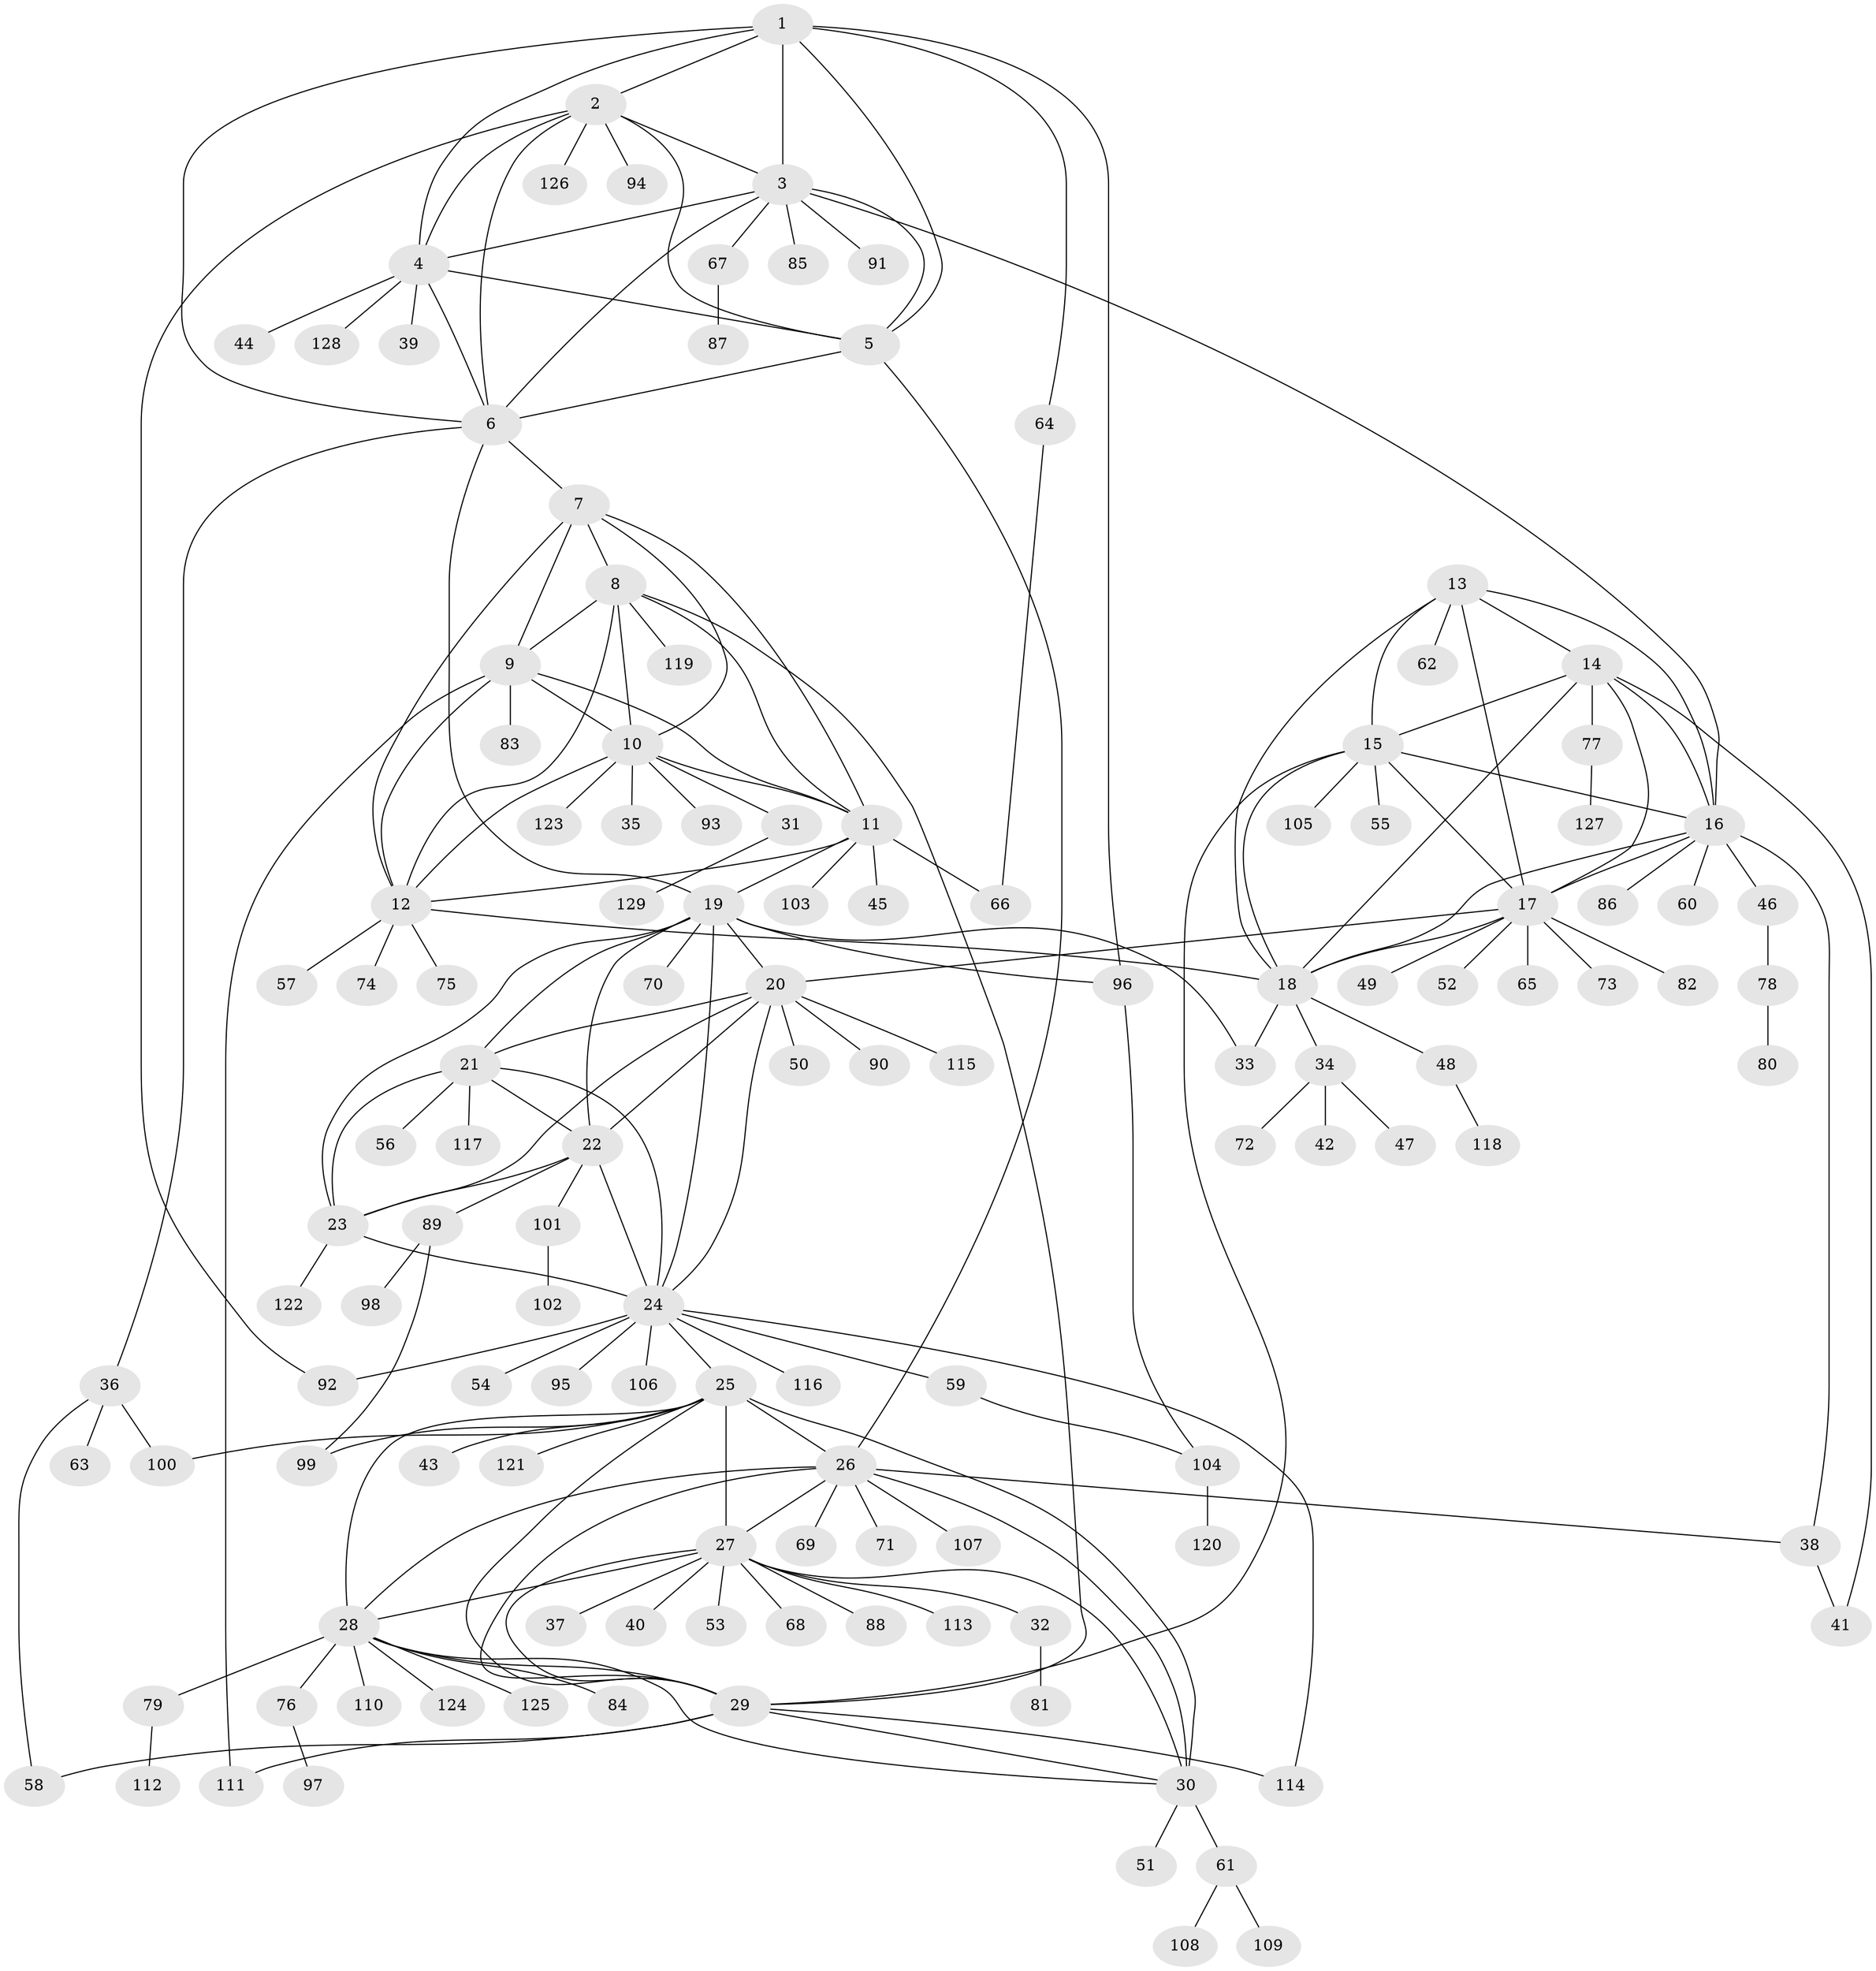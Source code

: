 // coarse degree distribution, {5: 0.030612244897959183, 10: 0.030612244897959183, 7: 0.061224489795918366, 6: 0.02040816326530612, 12: 0.02040816326530612, 14: 0.01020408163265306, 8: 0.02040816326530612, 11: 0.02040816326530612, 4: 0.02040816326530612, 9: 0.01020408163265306, 2: 0.12244897959183673, 1: 0.6020408163265306, 3: 0.030612244897959183}
// Generated by graph-tools (version 1.1) at 2025/24/03/03/25 07:24:12]
// undirected, 129 vertices, 196 edges
graph export_dot {
graph [start="1"]
  node [color=gray90,style=filled];
  1;
  2;
  3;
  4;
  5;
  6;
  7;
  8;
  9;
  10;
  11;
  12;
  13;
  14;
  15;
  16;
  17;
  18;
  19;
  20;
  21;
  22;
  23;
  24;
  25;
  26;
  27;
  28;
  29;
  30;
  31;
  32;
  33;
  34;
  35;
  36;
  37;
  38;
  39;
  40;
  41;
  42;
  43;
  44;
  45;
  46;
  47;
  48;
  49;
  50;
  51;
  52;
  53;
  54;
  55;
  56;
  57;
  58;
  59;
  60;
  61;
  62;
  63;
  64;
  65;
  66;
  67;
  68;
  69;
  70;
  71;
  72;
  73;
  74;
  75;
  76;
  77;
  78;
  79;
  80;
  81;
  82;
  83;
  84;
  85;
  86;
  87;
  88;
  89;
  90;
  91;
  92;
  93;
  94;
  95;
  96;
  97;
  98;
  99;
  100;
  101;
  102;
  103;
  104;
  105;
  106;
  107;
  108;
  109;
  110;
  111;
  112;
  113;
  114;
  115;
  116;
  117;
  118;
  119;
  120;
  121;
  122;
  123;
  124;
  125;
  126;
  127;
  128;
  129;
  1 -- 2;
  1 -- 3;
  1 -- 4;
  1 -- 5;
  1 -- 6;
  1 -- 64;
  1 -- 96;
  2 -- 3;
  2 -- 4;
  2 -- 5;
  2 -- 6;
  2 -- 92;
  2 -- 94;
  2 -- 126;
  3 -- 4;
  3 -- 5;
  3 -- 6;
  3 -- 16;
  3 -- 67;
  3 -- 85;
  3 -- 91;
  4 -- 5;
  4 -- 6;
  4 -- 39;
  4 -- 44;
  4 -- 128;
  5 -- 6;
  5 -- 26;
  6 -- 7;
  6 -- 19;
  6 -- 36;
  7 -- 8;
  7 -- 9;
  7 -- 10;
  7 -- 11;
  7 -- 12;
  8 -- 9;
  8 -- 10;
  8 -- 11;
  8 -- 12;
  8 -- 29;
  8 -- 119;
  9 -- 10;
  9 -- 11;
  9 -- 12;
  9 -- 83;
  9 -- 111;
  10 -- 11;
  10 -- 12;
  10 -- 31;
  10 -- 35;
  10 -- 93;
  10 -- 123;
  11 -- 12;
  11 -- 19;
  11 -- 45;
  11 -- 66;
  11 -- 103;
  12 -- 18;
  12 -- 57;
  12 -- 74;
  12 -- 75;
  13 -- 14;
  13 -- 15;
  13 -- 16;
  13 -- 17;
  13 -- 18;
  13 -- 62;
  14 -- 15;
  14 -- 16;
  14 -- 17;
  14 -- 18;
  14 -- 41;
  14 -- 77;
  15 -- 16;
  15 -- 17;
  15 -- 18;
  15 -- 29;
  15 -- 55;
  15 -- 105;
  16 -- 17;
  16 -- 18;
  16 -- 38;
  16 -- 46;
  16 -- 60;
  16 -- 86;
  17 -- 18;
  17 -- 20;
  17 -- 49;
  17 -- 52;
  17 -- 65;
  17 -- 73;
  17 -- 82;
  18 -- 33;
  18 -- 34;
  18 -- 48;
  19 -- 20;
  19 -- 21;
  19 -- 22;
  19 -- 23;
  19 -- 24;
  19 -- 33;
  19 -- 70;
  19 -- 96;
  20 -- 21;
  20 -- 22;
  20 -- 23;
  20 -- 24;
  20 -- 50;
  20 -- 90;
  20 -- 115;
  21 -- 22;
  21 -- 23;
  21 -- 24;
  21 -- 56;
  21 -- 117;
  22 -- 23;
  22 -- 24;
  22 -- 89;
  22 -- 101;
  23 -- 24;
  23 -- 122;
  24 -- 25;
  24 -- 54;
  24 -- 59;
  24 -- 92;
  24 -- 95;
  24 -- 106;
  24 -- 114;
  24 -- 116;
  25 -- 26;
  25 -- 27;
  25 -- 28;
  25 -- 29;
  25 -- 30;
  25 -- 43;
  25 -- 99;
  25 -- 100;
  25 -- 121;
  26 -- 27;
  26 -- 28;
  26 -- 29;
  26 -- 30;
  26 -- 38;
  26 -- 69;
  26 -- 71;
  26 -- 107;
  27 -- 28;
  27 -- 29;
  27 -- 30;
  27 -- 32;
  27 -- 37;
  27 -- 40;
  27 -- 53;
  27 -- 68;
  27 -- 88;
  27 -- 113;
  28 -- 29;
  28 -- 30;
  28 -- 76;
  28 -- 79;
  28 -- 84;
  28 -- 110;
  28 -- 124;
  28 -- 125;
  29 -- 30;
  29 -- 58;
  29 -- 111;
  29 -- 114;
  30 -- 51;
  30 -- 61;
  31 -- 129;
  32 -- 81;
  34 -- 42;
  34 -- 47;
  34 -- 72;
  36 -- 58;
  36 -- 63;
  36 -- 100;
  38 -- 41;
  46 -- 78;
  48 -- 118;
  59 -- 104;
  61 -- 108;
  61 -- 109;
  64 -- 66;
  67 -- 87;
  76 -- 97;
  77 -- 127;
  78 -- 80;
  79 -- 112;
  89 -- 98;
  89 -- 99;
  96 -- 104;
  101 -- 102;
  104 -- 120;
}
